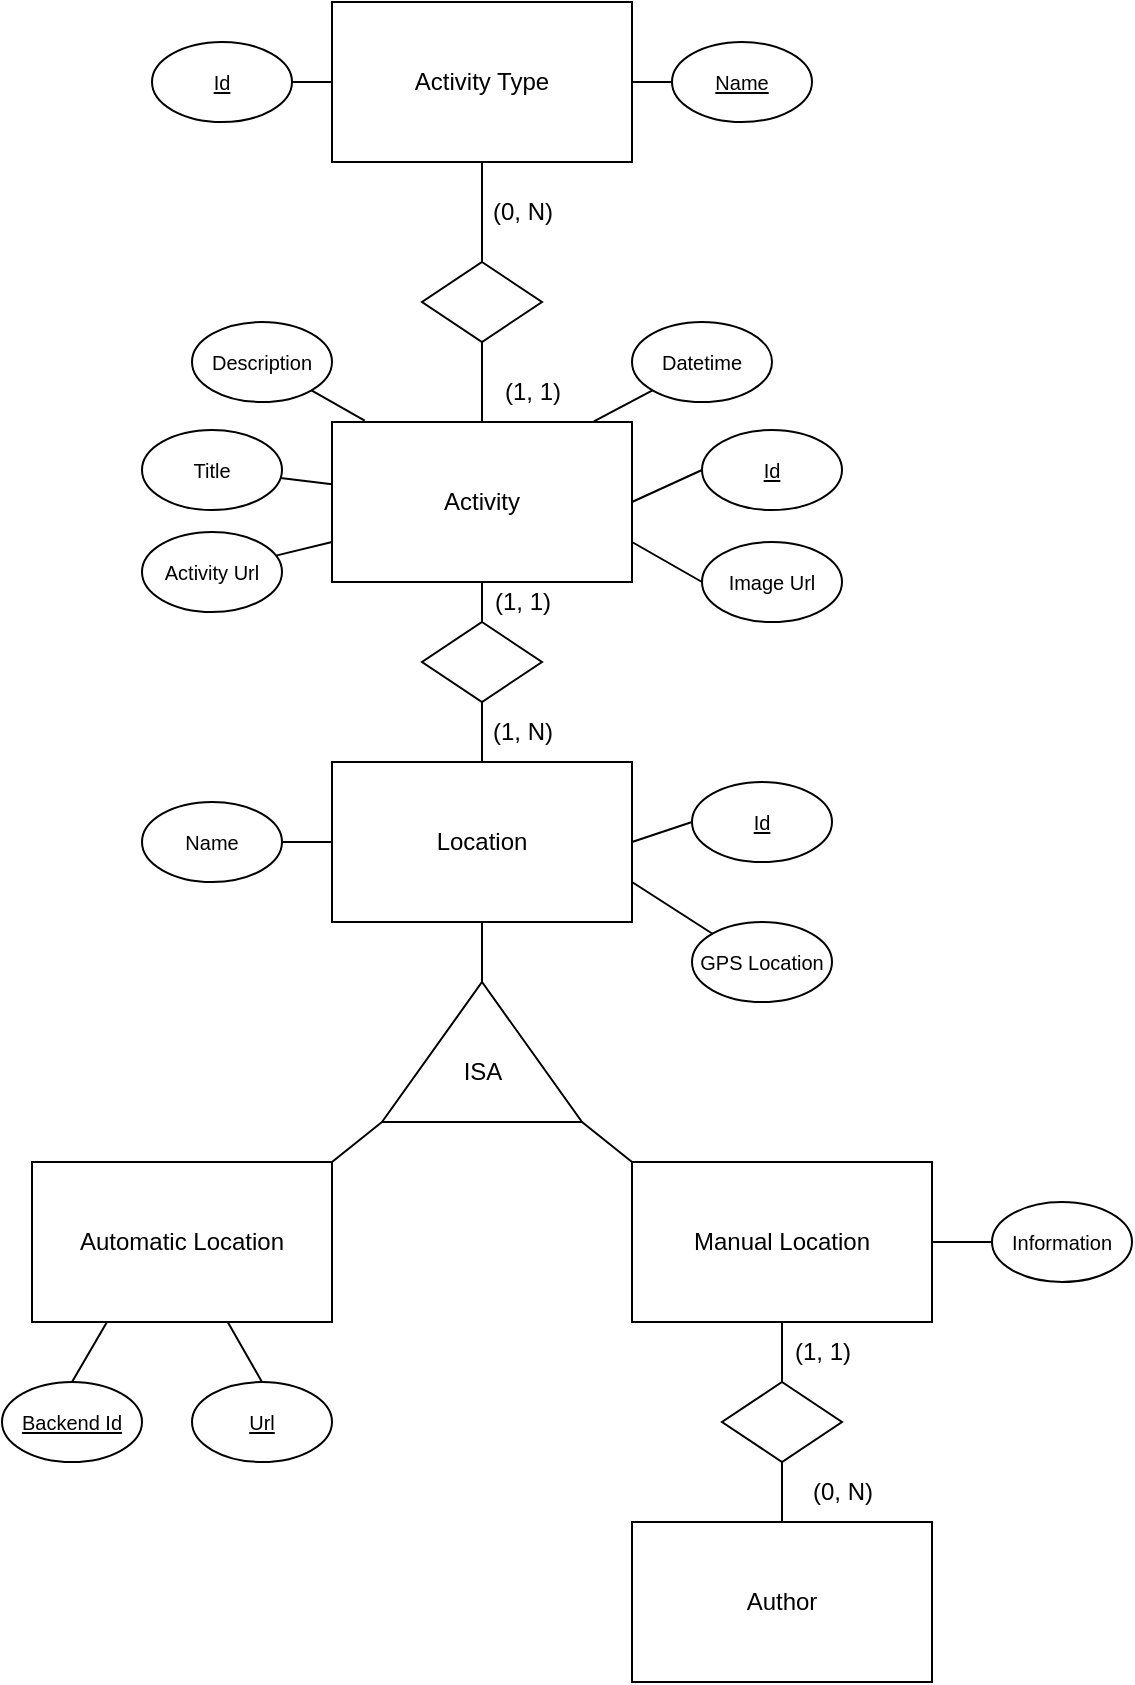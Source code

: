 <mxfile version="21.6.1" type="device">
  <diagram name="Página-1" id="A7tceK6vV1O0fZQoj8Uq">
    <mxGraphModel dx="572" dy="562" grid="1" gridSize="10" guides="1" tooltips="1" connect="1" arrows="1" fold="1" page="1" pageScale="1" pageWidth="827" pageHeight="1169" math="0" shadow="0">
      <root>
        <mxCell id="0" />
        <mxCell id="1" parent="0" />
        <mxCell id="eH5JWXhEJGaev719BXgN-16" value="" style="edgeStyle=orthogonalEdgeStyle;rounded=0;orthogonalLoop=1;jettySize=auto;html=1;endArrow=none;endFill=0;" parent="1" source="eH5JWXhEJGaev719BXgN-1" target="eH5JWXhEJGaev719BXgN-15" edge="1">
          <mxGeometry relative="1" as="geometry" />
        </mxCell>
        <mxCell id="eH5JWXhEJGaev719BXgN-1" value="Activity" style="rounded=0;whiteSpace=wrap;html=1;" parent="1" vertex="1">
          <mxGeometry x="1090" y="510" width="150" height="80" as="geometry" />
        </mxCell>
        <mxCell id="eH5JWXhEJGaev719BXgN-8" value="" style="rounded=0;orthogonalLoop=1;jettySize=auto;html=1;endArrow=none;endFill=0;" parent="1" source="eH5JWXhEJGaev719BXgN-4" target="eH5JWXhEJGaev719BXgN-1" edge="1">
          <mxGeometry relative="1" as="geometry" />
        </mxCell>
        <mxCell id="eH5JWXhEJGaev719BXgN-4" value="&lt;font style=&quot;font-size: 10px;&quot;&gt;Title&lt;/font&gt;" style="ellipse;whiteSpace=wrap;html=1;" parent="1" vertex="1">
          <mxGeometry x="995" y="514" width="70" height="40" as="geometry" />
        </mxCell>
        <mxCell id="eH5JWXhEJGaev719BXgN-5" value="&lt;font style=&quot;font-size: 10px;&quot;&gt;Description&lt;/font&gt;" style="ellipse;whiteSpace=wrap;html=1;" parent="1" vertex="1">
          <mxGeometry x="1020" y="460" width="70" height="40" as="geometry" />
        </mxCell>
        <mxCell id="eH5JWXhEJGaev719BXgN-9" value="" style="endArrow=none;html=1;rounded=0;exitX=1;exitY=1;exitDx=0;exitDy=0;entryX=0.109;entryY=-0.008;entryDx=0;entryDy=0;endFill=0;entryPerimeter=0;" parent="1" source="eH5JWXhEJGaev719BXgN-5" target="eH5JWXhEJGaev719BXgN-1" edge="1">
          <mxGeometry width="50" height="50" relative="1" as="geometry">
            <mxPoint x="920" y="570" as="sourcePoint" />
            <mxPoint x="970" y="520" as="targetPoint" />
          </mxGeometry>
        </mxCell>
        <mxCell id="eH5JWXhEJGaev719BXgN-10" value="&lt;font style=&quot;font-size: 10px;&quot;&gt;Datetime&lt;/font&gt;" style="ellipse;whiteSpace=wrap;html=1;" parent="1" vertex="1">
          <mxGeometry x="1240" y="460" width="70" height="40" as="geometry" />
        </mxCell>
        <mxCell id="eH5JWXhEJGaev719BXgN-11" value="" style="endArrow=none;html=1;rounded=0;exitX=0;exitY=1;exitDx=0;exitDy=0;entryX=0.873;entryY=-0.004;entryDx=0;entryDy=0;endFill=0;entryPerimeter=0;" parent="1" source="eH5JWXhEJGaev719BXgN-10" target="eH5JWXhEJGaev719BXgN-1" edge="1">
          <mxGeometry width="50" height="50" relative="1" as="geometry">
            <mxPoint x="920" y="660" as="sourcePoint" />
            <mxPoint x="970" y="610" as="targetPoint" />
          </mxGeometry>
        </mxCell>
        <mxCell id="eH5JWXhEJGaev719BXgN-14" value="Activity Type" style="rounded=0;whiteSpace=wrap;html=1;" parent="1" vertex="1">
          <mxGeometry x="1090" y="300" width="150" height="80" as="geometry" />
        </mxCell>
        <mxCell id="eH5JWXhEJGaev719BXgN-17" value="" style="edgeStyle=orthogonalEdgeStyle;rounded=0;orthogonalLoop=1;jettySize=auto;html=1;endArrow=none;endFill=0;" parent="1" source="eH5JWXhEJGaev719BXgN-15" target="eH5JWXhEJGaev719BXgN-14" edge="1">
          <mxGeometry relative="1" as="geometry" />
        </mxCell>
        <mxCell id="eH5JWXhEJGaev719BXgN-15" value="" style="rhombus;whiteSpace=wrap;html=1;" parent="1" vertex="1">
          <mxGeometry x="1135" y="430" width="60" height="40" as="geometry" />
        </mxCell>
        <mxCell id="eH5JWXhEJGaev719BXgN-18" value="(0, N)" style="text;html=1;align=center;verticalAlign=middle;resizable=0;points=[];autosize=1;strokeColor=none;fillColor=none;" parent="1" vertex="1">
          <mxGeometry x="1160" y="390" width="50" height="30" as="geometry" />
        </mxCell>
        <mxCell id="eH5JWXhEJGaev719BXgN-19" value="(1, 1)" style="text;html=1;align=center;verticalAlign=middle;resizable=0;points=[];autosize=1;strokeColor=none;fillColor=none;" parent="1" vertex="1">
          <mxGeometry x="1165" y="480" width="50" height="30" as="geometry" />
        </mxCell>
        <mxCell id="eH5JWXhEJGaev719BXgN-20" value="&lt;font style=&quot;font-size: 10px;&quot;&gt;&lt;u&gt;Id&lt;/u&gt;&lt;/font&gt;" style="ellipse;whiteSpace=wrap;html=1;" parent="1" vertex="1">
          <mxGeometry x="1000" y="320" width="70" height="40" as="geometry" />
        </mxCell>
        <mxCell id="eH5JWXhEJGaev719BXgN-21" value="&lt;font style=&quot;font-size: 10px;&quot;&gt;&lt;u&gt;Name&lt;/u&gt;&lt;/font&gt;" style="ellipse;whiteSpace=wrap;html=1;" parent="1" vertex="1">
          <mxGeometry x="1260" y="320" width="70" height="40" as="geometry" />
        </mxCell>
        <mxCell id="eH5JWXhEJGaev719BXgN-22" value="" style="endArrow=none;html=1;rounded=0;entryX=0;entryY=0.5;entryDx=0;entryDy=0;endFill=0;exitX=1;exitY=0.5;exitDx=0;exitDy=0;" parent="1" source="eH5JWXhEJGaev719BXgN-20" target="eH5JWXhEJGaev719BXgN-14" edge="1">
          <mxGeometry width="50" height="50" relative="1" as="geometry">
            <mxPoint x="1110" y="780" as="sourcePoint" />
            <mxPoint x="1030" y="760" as="targetPoint" />
          </mxGeometry>
        </mxCell>
        <mxCell id="eH5JWXhEJGaev719BXgN-23" value="" style="endArrow=none;html=1;rounded=0;entryX=1;entryY=0.5;entryDx=0;entryDy=0;exitX=0;exitY=0.5;exitDx=0;exitDy=0;endFill=0;" parent="1" source="eH5JWXhEJGaev719BXgN-21" target="eH5JWXhEJGaev719BXgN-14" edge="1">
          <mxGeometry width="50" height="50" relative="1" as="geometry">
            <mxPoint x="1110" y="810" as="sourcePoint" />
            <mxPoint x="1138" y="790" as="targetPoint" />
          </mxGeometry>
        </mxCell>
        <mxCell id="eH5JWXhEJGaev719BXgN-24" value="&lt;font style=&quot;font-size: 10px;&quot;&gt;&lt;u&gt;Id&lt;/u&gt;&lt;/font&gt;" style="ellipse;whiteSpace=wrap;html=1;" parent="1" vertex="1">
          <mxGeometry x="1275" y="514" width="70" height="40" as="geometry" />
        </mxCell>
        <mxCell id="eH5JWXhEJGaev719BXgN-25" value="" style="endArrow=none;html=1;rounded=0;exitX=0;exitY=0.5;exitDx=0;exitDy=0;endFill=0;entryX=1;entryY=0.5;entryDx=0;entryDy=0;" parent="1" source="eH5JWXhEJGaev719BXgN-24" target="eH5JWXhEJGaev719BXgN-1" edge="1">
          <mxGeometry width="50" height="50" relative="1" as="geometry">
            <mxPoint x="930" y="600" as="sourcePoint" />
            <mxPoint x="980" y="550" as="targetPoint" />
          </mxGeometry>
        </mxCell>
        <mxCell id="oBNMJjGlO2YN45e5obql-4" value="" style="edgeStyle=orthogonalEdgeStyle;rounded=0;orthogonalLoop=1;jettySize=auto;html=1;entryX=0;entryY=0;entryDx=50;entryDy=0;entryPerimeter=0;endArrow=none;endFill=0;" parent="1" source="eH5JWXhEJGaev719BXgN-28" target="oBNMJjGlO2YN45e5obql-2" edge="1">
          <mxGeometry relative="1" as="geometry" />
        </mxCell>
        <mxCell id="eH5JWXhEJGaev719BXgN-28" value="Location" style="rounded=0;whiteSpace=wrap;html=1;" parent="1" vertex="1">
          <mxGeometry x="1090" y="680" width="150" height="80" as="geometry" />
        </mxCell>
        <mxCell id="eH5JWXhEJGaev719BXgN-30" value="&lt;font style=&quot;font-size: 10px;&quot;&gt;Name&lt;/font&gt;" style="ellipse;whiteSpace=wrap;html=1;" parent="1" vertex="1">
          <mxGeometry x="995" y="700" width="70" height="40" as="geometry" />
        </mxCell>
        <mxCell id="eH5JWXhEJGaev719BXgN-31" value="&lt;font style=&quot;font-size: 10px;&quot;&gt;&lt;u&gt;Id&lt;/u&gt;&lt;/font&gt;" style="ellipse;whiteSpace=wrap;html=1;" parent="1" vertex="1">
          <mxGeometry x="1270" y="690" width="70" height="40" as="geometry" />
        </mxCell>
        <mxCell id="eH5JWXhEJGaev719BXgN-39" value="" style="edgeStyle=orthogonalEdgeStyle;rounded=0;orthogonalLoop=1;jettySize=auto;html=1;endArrow=none;endFill=0;" parent="1" source="eH5JWXhEJGaev719BXgN-35" target="eH5JWXhEJGaev719BXgN-28" edge="1">
          <mxGeometry relative="1" as="geometry" />
        </mxCell>
        <mxCell id="eH5JWXhEJGaev719BXgN-40" value="" style="edgeStyle=orthogonalEdgeStyle;rounded=0;orthogonalLoop=1;jettySize=auto;html=1;endArrow=none;endFill=0;" parent="1" source="eH5JWXhEJGaev719BXgN-35" target="eH5JWXhEJGaev719BXgN-1" edge="1">
          <mxGeometry relative="1" as="geometry" />
        </mxCell>
        <mxCell id="eH5JWXhEJGaev719BXgN-35" value="" style="rhombus;whiteSpace=wrap;html=1;" parent="1" vertex="1">
          <mxGeometry x="1135" y="610" width="60" height="40" as="geometry" />
        </mxCell>
        <mxCell id="eH5JWXhEJGaev719BXgN-43" value="(1, 1)" style="text;html=1;align=center;verticalAlign=middle;resizable=0;points=[];autosize=1;strokeColor=none;fillColor=none;" parent="1" vertex="1">
          <mxGeometry x="1160" y="585" width="50" height="30" as="geometry" />
        </mxCell>
        <mxCell id="eH5JWXhEJGaev719BXgN-44" value="(1, N)" style="text;html=1;align=center;verticalAlign=middle;resizable=0;points=[];autosize=1;strokeColor=none;fillColor=none;" parent="1" vertex="1">
          <mxGeometry x="1160" y="650" width="50" height="30" as="geometry" />
        </mxCell>
        <mxCell id="eH5JWXhEJGaev719BXgN-45" value="" style="endArrow=none;html=1;rounded=0;exitX=1;exitY=0.5;exitDx=0;exitDy=0;entryX=0;entryY=0.5;entryDx=0;entryDy=0;endFill=0;" parent="1" source="eH5JWXhEJGaev719BXgN-30" target="eH5JWXhEJGaev719BXgN-28" edge="1">
          <mxGeometry width="50" height="50" relative="1" as="geometry">
            <mxPoint x="1260" y="494" as="sourcePoint" />
            <mxPoint x="1231" y="520" as="targetPoint" />
          </mxGeometry>
        </mxCell>
        <mxCell id="eH5JWXhEJGaev719BXgN-46" value="" style="endArrow=none;html=1;rounded=0;exitX=1;exitY=0.5;exitDx=0;exitDy=0;entryX=0;entryY=0.5;entryDx=0;entryDy=0;endFill=0;" parent="1" source="eH5JWXhEJGaev719BXgN-28" target="eH5JWXhEJGaev719BXgN-31" edge="1">
          <mxGeometry width="50" height="50" relative="1" as="geometry">
            <mxPoint x="1425" y="620" as="sourcePoint" />
            <mxPoint x="1428" y="600" as="targetPoint" />
          </mxGeometry>
        </mxCell>
        <mxCell id="eH5JWXhEJGaev719BXgN-47" value="&lt;font style=&quot;font-size: 10px;&quot;&gt;Activity Url&lt;/font&gt;" style="ellipse;whiteSpace=wrap;html=1;" parent="1" vertex="1">
          <mxGeometry x="995" y="565" width="70" height="40" as="geometry" />
        </mxCell>
        <mxCell id="eH5JWXhEJGaev719BXgN-48" value="" style="endArrow=none;html=1;rounded=0;entryX=0;entryY=0.75;entryDx=0;entryDy=0;endFill=0;exitX=0.957;exitY=0.295;exitDx=0;exitDy=0;exitPerimeter=0;" parent="1" source="eH5JWXhEJGaev719BXgN-47" target="eH5JWXhEJGaev719BXgN-1" edge="1">
          <mxGeometry width="50" height="50" relative="1" as="geometry">
            <mxPoint x="1080" y="590" as="sourcePoint" />
            <mxPoint x="970" y="610" as="targetPoint" />
          </mxGeometry>
        </mxCell>
        <mxCell id="oBNMJjGlO2YN45e5obql-5" value="" style="group" parent="1" vertex="1" connectable="0">
          <mxGeometry x="1115" y="790" width="100" height="70" as="geometry" />
        </mxCell>
        <mxCell id="oBNMJjGlO2YN45e5obql-8" value="" style="group" parent="oBNMJjGlO2YN45e5obql-5" vertex="1" connectable="0">
          <mxGeometry width="100" height="70" as="geometry" />
        </mxCell>
        <mxCell id="oBNMJjGlO2YN45e5obql-2" value="" style="verticalLabelPosition=bottom;verticalAlign=top;html=1;shape=mxgraph.basic.acute_triangle;dx=0.5;" parent="oBNMJjGlO2YN45e5obql-8" vertex="1">
          <mxGeometry width="100" height="70" as="geometry" />
        </mxCell>
        <mxCell id="oBNMJjGlO2YN45e5obql-3" value="ISA" style="text;html=1;align=center;verticalAlign=middle;resizable=0;points=[];autosize=1;strokeColor=none;fillColor=none;" parent="oBNMJjGlO2YN45e5obql-8" vertex="1">
          <mxGeometry x="30" y="30" width="40" height="30" as="geometry" />
        </mxCell>
        <mxCell id="oBNMJjGlO2YN45e5obql-6" value="Automatic Location" style="rounded=0;whiteSpace=wrap;html=1;" parent="1" vertex="1">
          <mxGeometry x="940" y="880" width="150" height="80" as="geometry" />
        </mxCell>
        <mxCell id="oBNMJjGlO2YN45e5obql-7" value="Manual Location" style="rounded=0;whiteSpace=wrap;html=1;" parent="1" vertex="1">
          <mxGeometry x="1240" y="880" width="150" height="80" as="geometry" />
        </mxCell>
        <mxCell id="oBNMJjGlO2YN45e5obql-9" value="" style="endArrow=none;html=1;rounded=0;entryX=0;entryY=1;entryDx=0;entryDy=0;entryPerimeter=0;exitX=1;exitY=0;exitDx=0;exitDy=0;" parent="1" source="oBNMJjGlO2YN45e5obql-6" target="oBNMJjGlO2YN45e5obql-2" edge="1">
          <mxGeometry width="50" height="50" relative="1" as="geometry">
            <mxPoint x="1150" y="1020" as="sourcePoint" />
            <mxPoint x="1200" y="970" as="targetPoint" />
          </mxGeometry>
        </mxCell>
        <mxCell id="oBNMJjGlO2YN45e5obql-10" value="" style="endArrow=none;html=1;rounded=0;entryX=1;entryY=1;entryDx=0;entryDy=0;entryPerimeter=0;exitX=0;exitY=0;exitDx=0;exitDy=0;" parent="1" source="oBNMJjGlO2YN45e5obql-7" target="oBNMJjGlO2YN45e5obql-2" edge="1">
          <mxGeometry width="50" height="50" relative="1" as="geometry">
            <mxPoint x="1090" y="890" as="sourcePoint" />
            <mxPoint x="1125" y="870" as="targetPoint" />
          </mxGeometry>
        </mxCell>
        <mxCell id="oBNMJjGlO2YN45e5obql-12" value="" style="rounded=0;orthogonalLoop=1;jettySize=auto;html=1;endArrow=none;endFill=0;exitX=0.5;exitY=0;exitDx=0;exitDy=0;" parent="1" source="oBNMJjGlO2YN45e5obql-11" target="oBNMJjGlO2YN45e5obql-6" edge="1">
          <mxGeometry relative="1" as="geometry" />
        </mxCell>
        <mxCell id="oBNMJjGlO2YN45e5obql-11" value="&lt;font style=&quot;font-size: 10px;&quot;&gt;&lt;u&gt;Url&lt;/u&gt;&lt;/font&gt;" style="ellipse;whiteSpace=wrap;html=1;" parent="1" vertex="1">
          <mxGeometry x="1020" y="990" width="70" height="40" as="geometry" />
        </mxCell>
        <mxCell id="oBNMJjGlO2YN45e5obql-14" value="Author" style="rounded=0;whiteSpace=wrap;html=1;" parent="1" vertex="1">
          <mxGeometry x="1240" y="1060" width="150" height="80" as="geometry" />
        </mxCell>
        <mxCell id="oBNMJjGlO2YN45e5obql-15" value="" style="rhombus;whiteSpace=wrap;html=1;" parent="1" vertex="1">
          <mxGeometry x="1285" y="990" width="60" height="40" as="geometry" />
        </mxCell>
        <mxCell id="oBNMJjGlO2YN45e5obql-16" value="" style="endArrow=none;html=1;rounded=0;entryX=0.5;entryY=1;entryDx=0;entryDy=0;exitX=0.5;exitY=0;exitDx=0;exitDy=0;" parent="1" source="oBNMJjGlO2YN45e5obql-15" target="oBNMJjGlO2YN45e5obql-7" edge="1">
          <mxGeometry width="50" height="50" relative="1" as="geometry">
            <mxPoint x="1110" y="1050" as="sourcePoint" />
            <mxPoint x="1300" y="980" as="targetPoint" />
          </mxGeometry>
        </mxCell>
        <mxCell id="oBNMJjGlO2YN45e5obql-17" value="" style="endArrow=none;html=1;rounded=0;entryX=0.5;entryY=1;entryDx=0;entryDy=0;exitX=0.5;exitY=0;exitDx=0;exitDy=0;" parent="1" source="oBNMJjGlO2YN45e5obql-14" target="oBNMJjGlO2YN45e5obql-15" edge="1">
          <mxGeometry width="50" height="50" relative="1" as="geometry">
            <mxPoint x="1160" y="1130" as="sourcePoint" />
            <mxPoint x="1210" y="1080" as="targetPoint" />
          </mxGeometry>
        </mxCell>
        <mxCell id="oBNMJjGlO2YN45e5obql-18" value="(1, 1)" style="text;html=1;align=center;verticalAlign=middle;resizable=0;points=[];autosize=1;strokeColor=none;fillColor=none;" parent="1" vertex="1">
          <mxGeometry x="1310" y="960" width="50" height="30" as="geometry" />
        </mxCell>
        <mxCell id="oBNMJjGlO2YN45e5obql-19" value="(0, N)" style="text;html=1;align=center;verticalAlign=middle;resizable=0;points=[];autosize=1;strokeColor=none;fillColor=none;" parent="1" vertex="1">
          <mxGeometry x="1320" y="1030" width="50" height="30" as="geometry" />
        </mxCell>
        <mxCell id="oBNMJjGlO2YN45e5obql-21" value="&lt;font style=&quot;font-size: 10px;&quot;&gt;Information&lt;/font&gt;" style="ellipse;whiteSpace=wrap;html=1;" parent="1" vertex="1">
          <mxGeometry x="1420" y="900" width="70" height="40" as="geometry" />
        </mxCell>
        <mxCell id="oBNMJjGlO2YN45e5obql-22" value="" style="endArrow=none;html=1;rounded=0;entryX=0;entryY=0.5;entryDx=0;entryDy=0;exitX=1;exitY=0.5;exitDx=0;exitDy=0;" parent="1" source="oBNMJjGlO2YN45e5obql-7" target="oBNMJjGlO2YN45e5obql-21" edge="1">
          <mxGeometry width="50" height="50" relative="1" as="geometry">
            <mxPoint x="1150" y="1000" as="sourcePoint" />
            <mxPoint x="1200" y="950" as="targetPoint" />
          </mxGeometry>
        </mxCell>
        <mxCell id="oBNMJjGlO2YN45e5obql-23" value="&lt;span style=&quot;font-size: 10px;&quot;&gt;GPS Location&lt;/span&gt;" style="ellipse;whiteSpace=wrap;html=1;" parent="1" vertex="1">
          <mxGeometry x="1270" y="760" width="70" height="40" as="geometry" />
        </mxCell>
        <mxCell id="oBNMJjGlO2YN45e5obql-24" value="" style="endArrow=none;html=1;rounded=0;entryX=0;entryY=0;entryDx=0;entryDy=0;exitX=1;exitY=0.75;exitDx=0;exitDy=0;" parent="1" source="eH5JWXhEJGaev719BXgN-28" target="oBNMJjGlO2YN45e5obql-23" edge="1">
          <mxGeometry width="50" height="50" relative="1" as="geometry">
            <mxPoint x="990" y="850" as="sourcePoint" />
            <mxPoint x="1040" y="800" as="targetPoint" />
          </mxGeometry>
        </mxCell>
        <mxCell id="oBNMJjGlO2YN45e5obql-28" value="&lt;font style=&quot;font-size: 10px;&quot;&gt;&lt;u&gt;Backend Id&lt;/u&gt;&lt;/font&gt;" style="ellipse;whiteSpace=wrap;html=1;" parent="1" vertex="1">
          <mxGeometry x="925" y="990" width="70" height="40" as="geometry" />
        </mxCell>
        <mxCell id="oBNMJjGlO2YN45e5obql-29" value="" style="endArrow=none;html=1;rounded=0;entryX=0.5;entryY=0;entryDx=0;entryDy=0;exitX=0.25;exitY=1;exitDx=0;exitDy=0;" parent="1" source="oBNMJjGlO2YN45e5obql-6" target="oBNMJjGlO2YN45e5obql-28" edge="1">
          <mxGeometry width="50" height="50" relative="1" as="geometry">
            <mxPoint x="870" y="1060" as="sourcePoint" />
            <mxPoint x="920" y="1010" as="targetPoint" />
          </mxGeometry>
        </mxCell>
        <mxCell id="dRQa2r0macDPT3Z5D-Gj-1" value="&lt;span style=&quot;font-size: 10px;&quot;&gt;Image Url&lt;/span&gt;" style="ellipse;whiteSpace=wrap;html=1;" vertex="1" parent="1">
          <mxGeometry x="1275" y="570" width="70" height="40" as="geometry" />
        </mxCell>
        <mxCell id="dRQa2r0macDPT3Z5D-Gj-2" value="" style="endArrow=none;html=1;rounded=0;entryX=0;entryY=0.5;entryDx=0;entryDy=0;exitX=1;exitY=0.75;exitDx=0;exitDy=0;" edge="1" parent="1" source="eH5JWXhEJGaev719BXgN-1" target="dRQa2r0macDPT3Z5D-Gj-1">
          <mxGeometry width="50" height="50" relative="1" as="geometry">
            <mxPoint x="1430" y="650" as="sourcePoint" />
            <mxPoint x="1480" y="600" as="targetPoint" />
          </mxGeometry>
        </mxCell>
      </root>
    </mxGraphModel>
  </diagram>
</mxfile>
